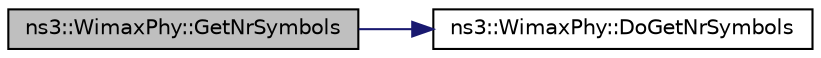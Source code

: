 digraph "ns3::WimaxPhy::GetNrSymbols"
{
 // LATEX_PDF_SIZE
  edge [fontname="Helvetica",fontsize="10",labelfontname="Helvetica",labelfontsize="10"];
  node [fontname="Helvetica",fontsize="10",shape=record];
  rankdir="LR";
  Node1 [label="ns3::WimaxPhy::GetNrSymbols",height=0.2,width=0.4,color="black", fillcolor="grey75", style="filled", fontcolor="black",tooltip="Get the number of symbols needed to transmit size bytes using the modulation modulationType."];
  Node1 -> Node2 [color="midnightblue",fontsize="10",style="solid",fontname="Helvetica"];
  Node2 [label="ns3::WimaxPhy::DoGetNrSymbols",height=0.2,width=0.4,color="black", fillcolor="white", style="filled",URL="$classns3_1_1_wimax_phy.html#a70261fad8bd55b6211b1f0f60200b889",tooltip="Get number of symbols."];
}
